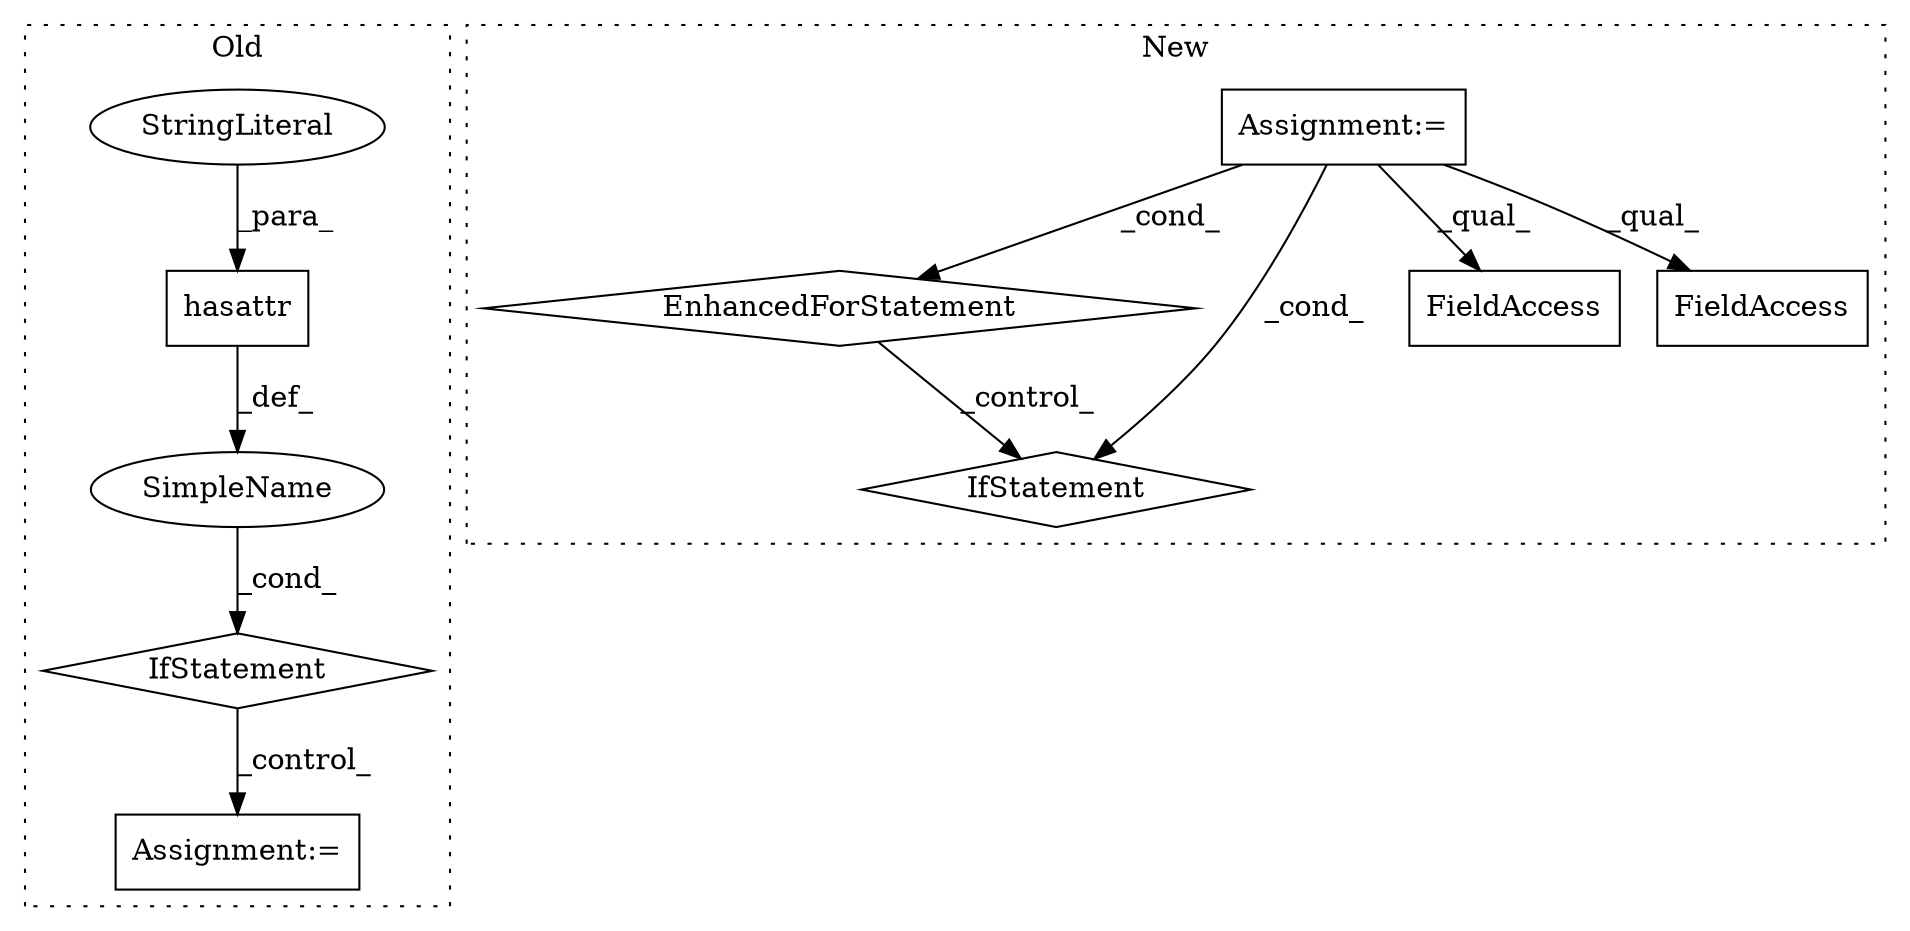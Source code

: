 digraph G {
subgraph cluster0 {
1 [label="hasattr" a="32" s="5502,5518" l="8,1" shape="box"];
3 [label="IfStatement" a="25" s="5468,5539" l="4,2" shape="diamond"];
4 [label="StringLiteral" a="45" s="5512" l="6" shape="ellipse"];
6 [label="Assignment:=" a="7" s="5564" l="1" shape="box"];
7 [label="SimpleName" a="42" s="" l="" shape="ellipse"];
label = "Old";
style="dotted";
}
subgraph cluster1 {
2 [label="EnhancedForStatement" a="70" s="6556,6649" l="53,2" shape="diamond"];
5 [label="Assignment:=" a="7" s="6556,6649" l="53,2" shape="box"];
8 [label="IfStatement" a="25" s="6733,6756" l="4,2" shape="diamond"];
9 [label="FieldAccess" a="22" s="7148" l="12" shape="box"];
10 [label="FieldAccess" a="22" s="7083" l="14" shape="box"];
label = "New";
style="dotted";
}
1 -> 7 [label="_def_"];
2 -> 8 [label="_control_"];
3 -> 6 [label="_control_"];
4 -> 1 [label="_para_"];
5 -> 2 [label="_cond_"];
5 -> 10 [label="_qual_"];
5 -> 8 [label="_cond_"];
5 -> 9 [label="_qual_"];
7 -> 3 [label="_cond_"];
}